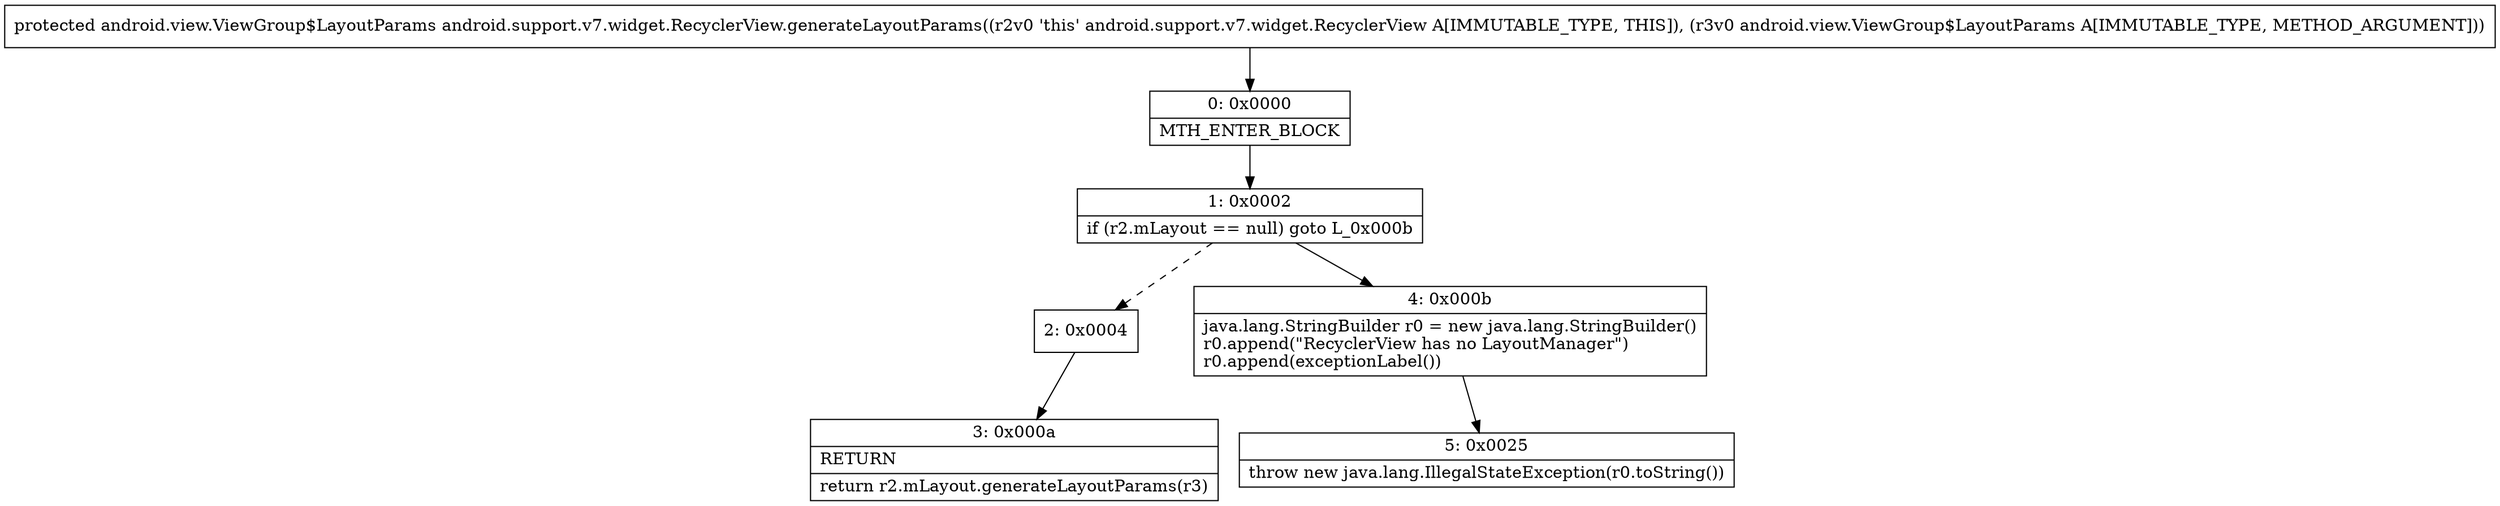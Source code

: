 digraph "CFG forandroid.support.v7.widget.RecyclerView.generateLayoutParams(Landroid\/view\/ViewGroup$LayoutParams;)Landroid\/view\/ViewGroup$LayoutParams;" {
Node_0 [shape=record,label="{0\:\ 0x0000|MTH_ENTER_BLOCK\l}"];
Node_1 [shape=record,label="{1\:\ 0x0002|if (r2.mLayout == null) goto L_0x000b\l}"];
Node_2 [shape=record,label="{2\:\ 0x0004}"];
Node_3 [shape=record,label="{3\:\ 0x000a|RETURN\l|return r2.mLayout.generateLayoutParams(r3)\l}"];
Node_4 [shape=record,label="{4\:\ 0x000b|java.lang.StringBuilder r0 = new java.lang.StringBuilder()\lr0.append(\"RecyclerView has no LayoutManager\")\lr0.append(exceptionLabel())\l}"];
Node_5 [shape=record,label="{5\:\ 0x0025|throw new java.lang.IllegalStateException(r0.toString())\l}"];
MethodNode[shape=record,label="{protected android.view.ViewGroup$LayoutParams android.support.v7.widget.RecyclerView.generateLayoutParams((r2v0 'this' android.support.v7.widget.RecyclerView A[IMMUTABLE_TYPE, THIS]), (r3v0 android.view.ViewGroup$LayoutParams A[IMMUTABLE_TYPE, METHOD_ARGUMENT])) }"];
MethodNode -> Node_0;
Node_0 -> Node_1;
Node_1 -> Node_2[style=dashed];
Node_1 -> Node_4;
Node_2 -> Node_3;
Node_4 -> Node_5;
}

